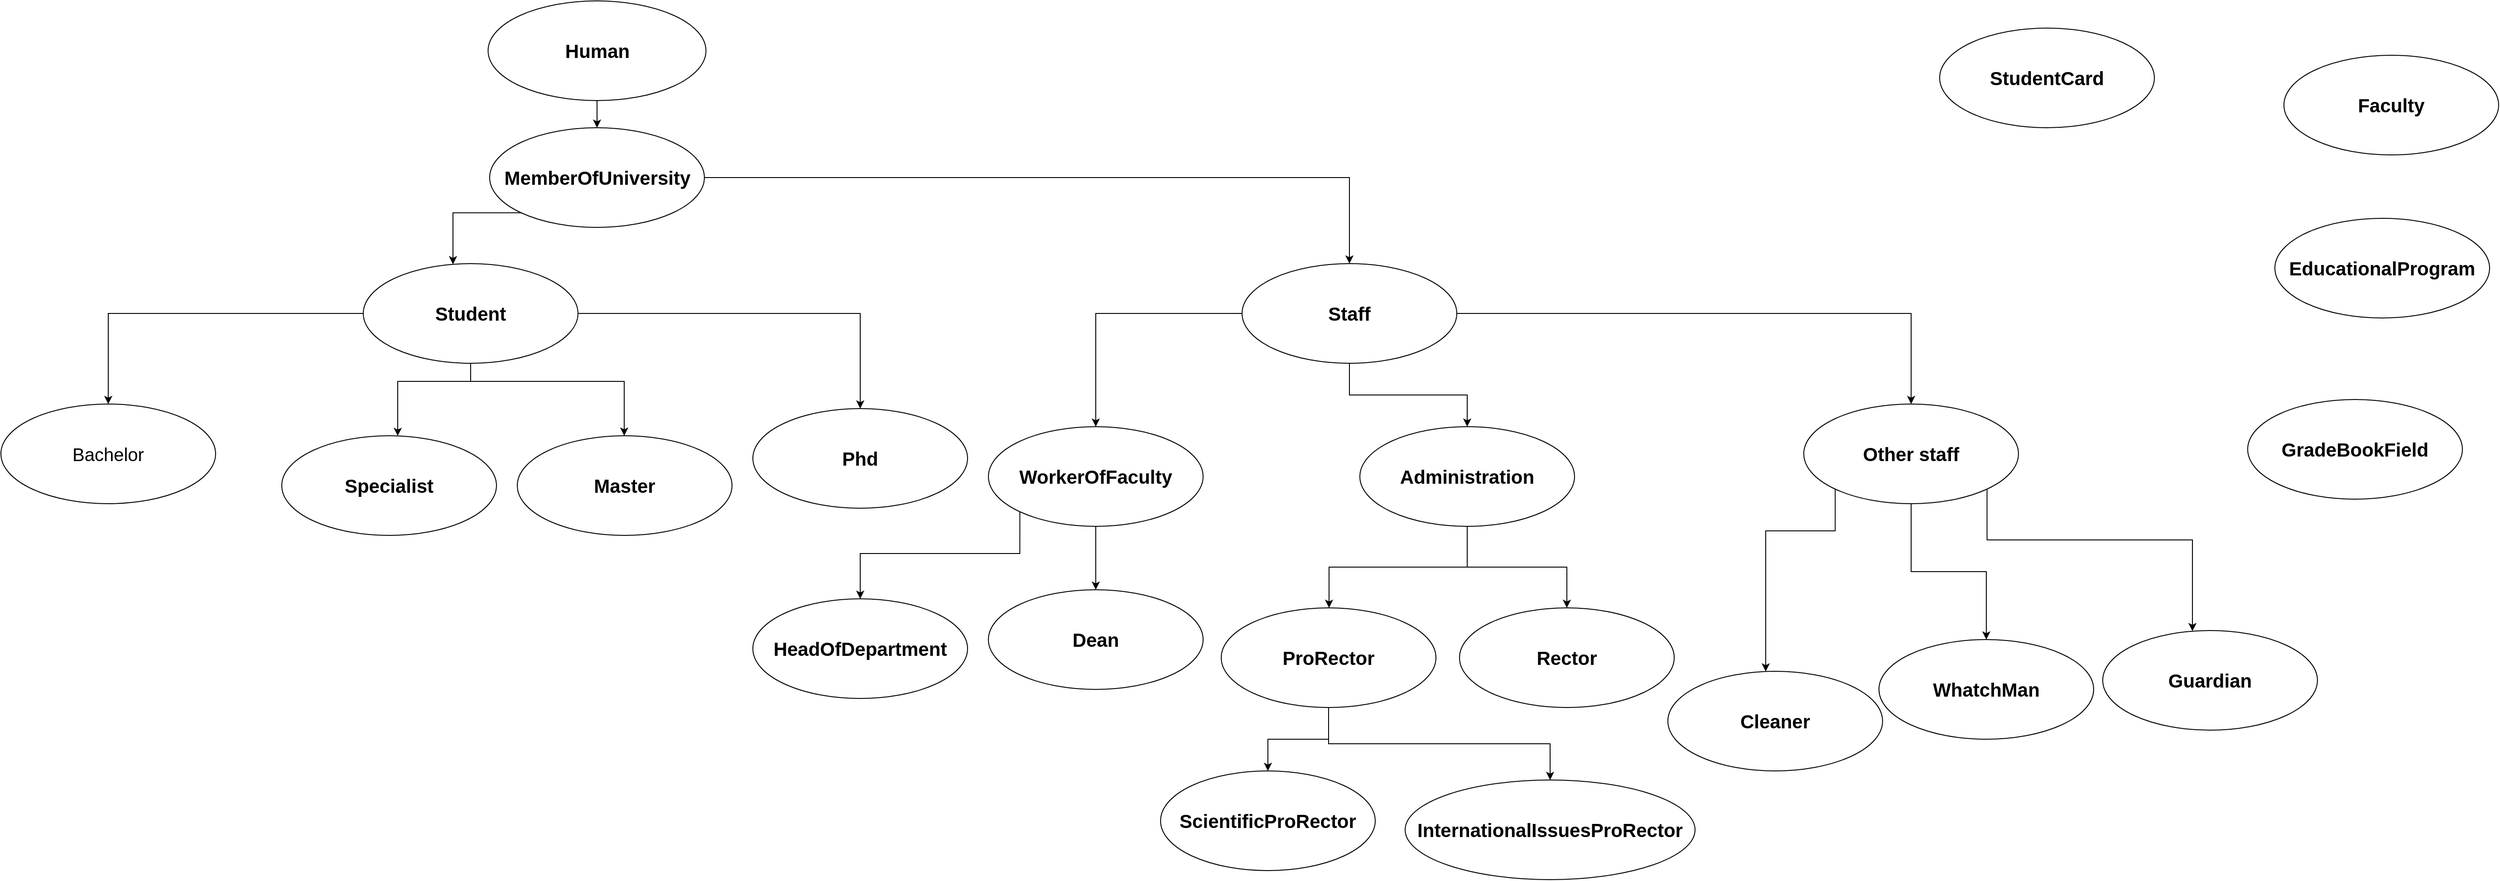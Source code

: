 <mxfile version="16.0.0" type="device"><diagram id="yI2OM-MsdpT6uCtNpyiT" name="Страница 1"><mxGraphModel dx="3793" dy="1854" grid="1" gridSize="10" guides="1" tooltips="1" connect="1" arrows="1" fold="1" page="1" pageScale="1" pageWidth="827" pageHeight="1169" math="0" shadow="0"><root><mxCell id="0"/><mxCell id="1" parent="0"/><mxCell id="KQ8PPGcI8Dx1g2gDmnj5-3" style="edgeStyle=orthogonalEdgeStyle;rounded=0;orthogonalLoop=1;jettySize=auto;html=1;exitX=0.5;exitY=1;exitDx=0;exitDy=0;fontSize=21;endArrow=classic;endFill=1;fontStyle=1" parent="1" source="KQ8PPGcI8Dx1g2gDmnj5-1" target="KQ8PPGcI8Dx1g2gDmnj5-2" edge="1"><mxGeometry relative="1" as="geometry"/></mxCell><mxCell id="KQ8PPGcI8Dx1g2gDmnj5-1" value="&lt;font style=&quot;font-size: 21px;&quot;&gt;Human&lt;/font&gt;" style="ellipse;whiteSpace=wrap;html=1;fontSize=21;fontStyle=1" parent="1" vertex="1"><mxGeometry x="227.75" y="30" width="240.5" height="110" as="geometry"/></mxCell><mxCell id="KQ8PPGcI8Dx1g2gDmnj5-5" style="edgeStyle=orthogonalEdgeStyle;rounded=0;orthogonalLoop=1;jettySize=auto;html=1;exitX=0;exitY=1;exitDx=0;exitDy=0;fontSize=21;endArrow=classic;endFill=1;fontStyle=1" parent="1" source="KQ8PPGcI8Dx1g2gDmnj5-2" target="KQ8PPGcI8Dx1g2gDmnj5-4" edge="1"><mxGeometry relative="1" as="geometry"><Array as="points"><mxPoint x="189" y="264"/></Array></mxGeometry></mxCell><mxCell id="KQ8PPGcI8Dx1g2gDmnj5-16" style="edgeStyle=orthogonalEdgeStyle;rounded=0;orthogonalLoop=1;jettySize=auto;html=1;exitX=1;exitY=0.5;exitDx=0;exitDy=0;entryX=0.5;entryY=0;entryDx=0;entryDy=0;fontSize=21;endArrow=classic;endFill=1;fontStyle=1" parent="1" source="KQ8PPGcI8Dx1g2gDmnj5-2" target="KQ8PPGcI8Dx1g2gDmnj5-15" edge="1"><mxGeometry relative="1" as="geometry"/></mxCell><mxCell id="KQ8PPGcI8Dx1g2gDmnj5-2" value="&lt;span style=&quot;font-size: 21px;&quot;&gt;MemberOfUniversity&lt;/span&gt;" style="ellipse;whiteSpace=wrap;html=1;fontSize=21;fontStyle=1" parent="1" vertex="1"><mxGeometry x="229.5" y="170" width="237" height="110" as="geometry"/></mxCell><mxCell id="KQ8PPGcI8Dx1g2gDmnj5-7" style="edgeStyle=orthogonalEdgeStyle;rounded=0;orthogonalLoop=1;jettySize=auto;html=1;exitX=0;exitY=0.5;exitDx=0;exitDy=0;fontSize=21;endArrow=classic;endFill=1;fontStyle=1" parent="1" source="KQ8PPGcI8Dx1g2gDmnj5-4" target="KQ8PPGcI8Dx1g2gDmnj5-6" edge="1"><mxGeometry relative="1" as="geometry"/></mxCell><mxCell id="KQ8PPGcI8Dx1g2gDmnj5-9" style="edgeStyle=orthogonalEdgeStyle;rounded=0;orthogonalLoop=1;jettySize=auto;html=1;exitX=0.5;exitY=1;exitDx=0;exitDy=0;fontSize=21;endArrow=classic;endFill=1;fontStyle=1" parent="1" source="KQ8PPGcI8Dx1g2gDmnj5-4" target="KQ8PPGcI8Dx1g2gDmnj5-8" edge="1"><mxGeometry relative="1" as="geometry"><Array as="points"><mxPoint x="209" y="450"/><mxPoint x="128" y="450"/></Array></mxGeometry></mxCell><mxCell id="KQ8PPGcI8Dx1g2gDmnj5-11" style="edgeStyle=orthogonalEdgeStyle;rounded=0;orthogonalLoop=1;jettySize=auto;html=1;exitX=1;exitY=0.5;exitDx=0;exitDy=0;entryX=0.5;entryY=0;entryDx=0;entryDy=0;fontSize=21;endArrow=classic;endFill=1;fontStyle=1" parent="1" source="KQ8PPGcI8Dx1g2gDmnj5-4" target="KQ8PPGcI8Dx1g2gDmnj5-10" edge="1"><mxGeometry relative="1" as="geometry"/></mxCell><mxCell id="KQ8PPGcI8Dx1g2gDmnj5-14" style="edgeStyle=orthogonalEdgeStyle;rounded=0;orthogonalLoop=1;jettySize=auto;html=1;exitX=0.5;exitY=1;exitDx=0;exitDy=0;fontSize=21;endArrow=classic;endFill=1;fontStyle=1" parent="1" source="KQ8PPGcI8Dx1g2gDmnj5-4" target="KQ8PPGcI8Dx1g2gDmnj5-12" edge="1"><mxGeometry relative="1" as="geometry"><Array as="points"><mxPoint x="209" y="450"/><mxPoint x="378" y="450"/></Array></mxGeometry></mxCell><mxCell id="KQ8PPGcI8Dx1g2gDmnj5-4" value="&lt;span style=&quot;font-size: 21px;&quot;&gt;Student&lt;/span&gt;" style="ellipse;whiteSpace=wrap;html=1;fontSize=21;fontStyle=1" parent="1" vertex="1"><mxGeometry x="90" y="320" width="237" height="110" as="geometry"/></mxCell><mxCell id="KQ8PPGcI8Dx1g2gDmnj5-6" value="&lt;span style=&quot;font-size: 20px&quot;&gt;Bachelor&lt;/span&gt;" style="ellipse;whiteSpace=wrap;html=1;" parent="1" vertex="1"><mxGeometry x="-310" y="475" width="237" height="110" as="geometry"/></mxCell><mxCell id="KQ8PPGcI8Dx1g2gDmnj5-8" value="&lt;span style=&quot;font-size: 21px;&quot;&gt;Specialist&lt;/span&gt;" style="ellipse;whiteSpace=wrap;html=1;fontSize=21;fontStyle=1" parent="1" vertex="1"><mxGeometry y="510" width="237" height="110" as="geometry"/></mxCell><mxCell id="KQ8PPGcI8Dx1g2gDmnj5-10" value="&lt;span style=&quot;font-size: 21px;&quot;&gt;Phd&lt;/span&gt;" style="ellipse;whiteSpace=wrap;html=1;fontSize=21;fontStyle=1" parent="1" vertex="1"><mxGeometry x="520" y="480" width="237" height="110" as="geometry"/></mxCell><mxCell id="KQ8PPGcI8Dx1g2gDmnj5-12" value="&lt;span style=&quot;font-size: 21px;&quot;&gt;Master&lt;/span&gt;" style="ellipse;whiteSpace=wrap;html=1;fontSize=21;fontStyle=1" parent="1" vertex="1"><mxGeometry x="260" y="510" width="237" height="110" as="geometry"/></mxCell><mxCell id="KQ8PPGcI8Dx1g2gDmnj5-18" style="edgeStyle=orthogonalEdgeStyle;rounded=0;orthogonalLoop=1;jettySize=auto;html=1;exitX=0;exitY=0.5;exitDx=0;exitDy=0;fontSize=21;endArrow=classic;endFill=1;fontStyle=1" parent="1" source="KQ8PPGcI8Dx1g2gDmnj5-15" target="Uiwk48FdrJnnCXKwfocZ-1" edge="1"><mxGeometry relative="1" as="geometry"><mxPoint x="888.5" y="520" as="targetPoint"/></mxGeometry></mxCell><mxCell id="KQ8PPGcI8Dx1g2gDmnj5-20" style="edgeStyle=orthogonalEdgeStyle;rounded=0;orthogonalLoop=1;jettySize=auto;html=1;exitX=1;exitY=0.5;exitDx=0;exitDy=0;entryX=0.5;entryY=0;entryDx=0;entryDy=0;fontSize=21;endArrow=classic;endFill=1;fontStyle=1" parent="1" source="KQ8PPGcI8Dx1g2gDmnj5-15" target="KQ8PPGcI8Dx1g2gDmnj5-19" edge="1"><mxGeometry relative="1" as="geometry"><Array as="points"><mxPoint x="1799" y="375"/></Array></mxGeometry></mxCell><mxCell id="tkeEqaCDvqQnLDSlVwlB-3" style="edgeStyle=orthogonalEdgeStyle;rounded=0;orthogonalLoop=1;jettySize=auto;html=1;exitX=0.5;exitY=1;exitDx=0;exitDy=0;" parent="1" source="KQ8PPGcI8Dx1g2gDmnj5-15" target="KQ8PPGcI8Dx1g2gDmnj5-21" edge="1"><mxGeometry relative="1" as="geometry"/></mxCell><mxCell id="KQ8PPGcI8Dx1g2gDmnj5-15" value="&lt;span style=&quot;font-size: 21px;&quot;&gt;Staff&lt;br style=&quot;font-size: 21px;&quot;&gt;&lt;/span&gt;" style="ellipse;whiteSpace=wrap;html=1;fontSize=21;fontStyle=1" parent="1" vertex="1"><mxGeometry x="1060" y="320" width="237" height="110" as="geometry"/></mxCell><mxCell id="KQ8PPGcI8Dx1g2gDmnj5-24" style="edgeStyle=orthogonalEdgeStyle;rounded=0;orthogonalLoop=1;jettySize=auto;html=1;exitX=0;exitY=1;exitDx=0;exitDy=0;fontSize=21;endArrow=classic;endFill=1;fontStyle=1" parent="1" source="KQ8PPGcI8Dx1g2gDmnj5-19" target="KQ8PPGcI8Dx1g2gDmnj5-23" edge="1"><mxGeometry relative="1" as="geometry"><Array as="points"><mxPoint x="1715" y="615"/><mxPoint x="1638" y="615"/></Array></mxGeometry></mxCell><mxCell id="KQ8PPGcI8Dx1g2gDmnj5-26" style="edgeStyle=orthogonalEdgeStyle;rounded=0;orthogonalLoop=1;jettySize=auto;html=1;exitX=0.5;exitY=1;exitDx=0;exitDy=0;entryX=0.5;entryY=0;entryDx=0;entryDy=0;fontSize=21;endArrow=classic;endFill=1;fontStyle=1" parent="1" source="KQ8PPGcI8Dx1g2gDmnj5-19" target="KQ8PPGcI8Dx1g2gDmnj5-25" edge="1"><mxGeometry relative="1" as="geometry"/></mxCell><mxCell id="KQ8PPGcI8Dx1g2gDmnj5-28" style="edgeStyle=orthogonalEdgeStyle;rounded=0;orthogonalLoop=1;jettySize=auto;html=1;exitX=1;exitY=1;exitDx=0;exitDy=0;fontSize=21;endArrow=classic;endFill=1;fontStyle=1" parent="1" source="KQ8PPGcI8Dx1g2gDmnj5-19" target="KQ8PPGcI8Dx1g2gDmnj5-27" edge="1"><mxGeometry relative="1" as="geometry"><Array as="points"><mxPoint x="1882" y="625"/><mxPoint x="2109" y="625"/></Array></mxGeometry></mxCell><mxCell id="KQ8PPGcI8Dx1g2gDmnj5-19" value="&lt;span style=&quot;font-size: 21px;&quot;&gt;Other staff&lt;br style=&quot;font-size: 21px;&quot;&gt;&lt;/span&gt;" style="ellipse;whiteSpace=wrap;html=1;fontSize=21;fontStyle=1" parent="1" vertex="1"><mxGeometry x="1680" y="475" width="237" height="110" as="geometry"/></mxCell><mxCell id="tkeEqaCDvqQnLDSlVwlB-1" style="edgeStyle=orthogonalEdgeStyle;rounded=0;orthogonalLoop=1;jettySize=auto;html=1;exitX=0.5;exitY=1;exitDx=0;exitDy=0;" parent="1" source="KQ8PPGcI8Dx1g2gDmnj5-21" target="KQ8PPGcI8Dx1g2gDmnj5-33" edge="1"><mxGeometry relative="1" as="geometry"><Array as="points"><mxPoint x="1308" y="655"/><mxPoint x="1156" y="655"/></Array></mxGeometry></mxCell><mxCell id="tkeEqaCDvqQnLDSlVwlB-2" style="edgeStyle=orthogonalEdgeStyle;rounded=0;orthogonalLoop=1;jettySize=auto;html=1;exitX=0.5;exitY=1;exitDx=0;exitDy=0;entryX=0.5;entryY=0;entryDx=0;entryDy=0;" parent="1" source="KQ8PPGcI8Dx1g2gDmnj5-21" target="KQ8PPGcI8Dx1g2gDmnj5-38" edge="1"><mxGeometry relative="1" as="geometry"/></mxCell><mxCell id="KQ8PPGcI8Dx1g2gDmnj5-21" value="&lt;span style=&quot;font-size: 21px&quot;&gt;Administration&lt;br style=&quot;font-size: 21px&quot;&gt;&lt;/span&gt;" style="ellipse;whiteSpace=wrap;html=1;fontSize=21;fontStyle=1" parent="1" vertex="1"><mxGeometry x="1190" y="500" width="237" height="110" as="geometry"/></mxCell><mxCell id="KQ8PPGcI8Dx1g2gDmnj5-23" value="&lt;span style=&quot;font-size: 21px;&quot;&gt;Cleaner&lt;br style=&quot;font-size: 21px;&quot;&gt;&lt;/span&gt;" style="ellipse;whiteSpace=wrap;html=1;fontSize=21;fontStyle=1" parent="1" vertex="1"><mxGeometry x="1530" y="770" width="237" height="110" as="geometry"/></mxCell><mxCell id="KQ8PPGcI8Dx1g2gDmnj5-25" value="&lt;span style=&quot;font-size: 21px;&quot;&gt;WhatchMan&lt;br style=&quot;font-size: 21px;&quot;&gt;&lt;/span&gt;" style="ellipse;whiteSpace=wrap;html=1;fontSize=21;fontStyle=1" parent="1" vertex="1"><mxGeometry x="1763" y="735" width="237" height="110" as="geometry"/></mxCell><mxCell id="KQ8PPGcI8Dx1g2gDmnj5-27" value="&lt;span style=&quot;font-size: 21px;&quot;&gt;Guardian&lt;br style=&quot;font-size: 21px;&quot;&gt;&lt;/span&gt;" style="ellipse;whiteSpace=wrap;html=1;fontSize=21;fontStyle=1" parent="1" vertex="1"><mxGeometry x="2010" y="725" width="237" height="110" as="geometry"/></mxCell><mxCell id="KQ8PPGcI8Dx1g2gDmnj5-29" value="&lt;span style=&quot;font-size: 21px;&quot;&gt;Dean&lt;br style=&quot;font-size: 21px;&quot;&gt;&lt;/span&gt;" style="ellipse;whiteSpace=wrap;html=1;fontSize=21;fontStyle=1" parent="1" vertex="1"><mxGeometry x="780" y="680" width="237" height="110" as="geometry"/></mxCell><mxCell id="KQ8PPGcI8Dx1g2gDmnj5-31" value="&lt;span style=&quot;font-size: 21px;&quot;&gt;HeadOfDepartment&lt;br style=&quot;font-size: 21px;&quot;&gt;&lt;/span&gt;" style="ellipse;whiteSpace=wrap;html=1;fontSize=21;fontStyle=1" parent="1" vertex="1"><mxGeometry x="520" y="690" width="237" height="110" as="geometry"/></mxCell><mxCell id="KQ8PPGcI8Dx1g2gDmnj5-41" style="edgeStyle=orthogonalEdgeStyle;rounded=0;orthogonalLoop=1;jettySize=auto;html=1;exitX=0.5;exitY=1;exitDx=0;exitDy=0;fontSize=21;endArrow=classic;endFill=1;fontStyle=1" parent="1" source="KQ8PPGcI8Dx1g2gDmnj5-33" target="KQ8PPGcI8Dx1g2gDmnj5-40" edge="1"><mxGeometry relative="1" as="geometry"/></mxCell><mxCell id="KQ8PPGcI8Dx1g2gDmnj5-43" style="edgeStyle=orthogonalEdgeStyle;rounded=0;orthogonalLoop=1;jettySize=auto;html=1;exitX=0.5;exitY=1;exitDx=0;exitDy=0;fontSize=21;endArrow=classic;endFill=1;fontStyle=1" parent="1" source="KQ8PPGcI8Dx1g2gDmnj5-33" target="KQ8PPGcI8Dx1g2gDmnj5-42" edge="1"><mxGeometry relative="1" as="geometry"><mxPoint x="1390" y="880" as="targetPoint"/></mxGeometry></mxCell><mxCell id="KQ8PPGcI8Dx1g2gDmnj5-33" value="&lt;span style=&quot;font-size: 21px;&quot;&gt;ProRector&lt;br style=&quot;font-size: 21px;&quot;&gt;&lt;/span&gt;" style="ellipse;whiteSpace=wrap;html=1;fontSize=21;fontStyle=1" parent="1" vertex="1"><mxGeometry x="1037" y="700" width="237" height="110" as="geometry"/></mxCell><mxCell id="KQ8PPGcI8Dx1g2gDmnj5-38" value="&lt;span style=&quot;font-size: 21px;&quot;&gt;Rector&lt;br style=&quot;font-size: 21px;&quot;&gt;&lt;/span&gt;" style="ellipse;whiteSpace=wrap;html=1;fontSize=21;fontStyle=1" parent="1" vertex="1"><mxGeometry x="1300" y="700" width="237" height="110" as="geometry"/></mxCell><mxCell id="KQ8PPGcI8Dx1g2gDmnj5-40" value="&lt;span style=&quot;font-size: 21px;&quot;&gt;ScientificProRector&lt;br style=&quot;font-size: 21px;&quot;&gt;&lt;/span&gt;" style="ellipse;whiteSpace=wrap;html=1;fontSize=21;fontStyle=1" parent="1" vertex="1"><mxGeometry x="970" y="880" width="237" height="110" as="geometry"/></mxCell><mxCell id="KQ8PPGcI8Dx1g2gDmnj5-42" value="&lt;span style=&quot;font-size: 21px;&quot;&gt;InternationalIssuesProRector&lt;br style=&quot;font-size: 21px;&quot;&gt;&lt;/span&gt;" style="ellipse;whiteSpace=wrap;html=1;fontSize=21;fontStyle=1" parent="1" vertex="1"><mxGeometry x="1240" y="890" width="320" height="110" as="geometry"/></mxCell><mxCell id="tkeEqaCDvqQnLDSlVwlB-4" style="edgeStyle=orthogonalEdgeStyle;rounded=0;orthogonalLoop=1;jettySize=auto;html=1;exitX=0;exitY=1;exitDx=0;exitDy=0;entryX=0.5;entryY=0;entryDx=0;entryDy=0;" parent="1" source="Uiwk48FdrJnnCXKwfocZ-1" target="KQ8PPGcI8Dx1g2gDmnj5-31" edge="1"><mxGeometry relative="1" as="geometry"><Array as="points"><mxPoint x="814" y="640"/><mxPoint x="638" y="640"/></Array></mxGeometry></mxCell><mxCell id="tkeEqaCDvqQnLDSlVwlB-5" style="edgeStyle=orthogonalEdgeStyle;rounded=0;orthogonalLoop=1;jettySize=auto;html=1;exitX=0.5;exitY=1;exitDx=0;exitDy=0;" parent="1" source="Uiwk48FdrJnnCXKwfocZ-1" target="KQ8PPGcI8Dx1g2gDmnj5-29" edge="1"><mxGeometry relative="1" as="geometry"/></mxCell><mxCell id="Uiwk48FdrJnnCXKwfocZ-1" value="&lt;span style=&quot;font-size: 21px&quot;&gt;WorkerOfFaculty&lt;br style=&quot;font-size: 21px&quot;&gt;&lt;/span&gt;" style="ellipse;whiteSpace=wrap;html=1;fontSize=21;fontStyle=1" parent="1" vertex="1"><mxGeometry x="780" y="500" width="237" height="110" as="geometry"/></mxCell><mxCell id="7GIJ-ltobQE9VpZuVLci-10" value="&lt;span style=&quot;font-size: 21px&quot;&gt;Faculty&lt;br style=&quot;font-size: 21px&quot;&gt;&lt;/span&gt;" style="ellipse;whiteSpace=wrap;html=1;fontSize=21;fontStyle=1" vertex="1" parent="1"><mxGeometry x="2210" y="90" width="237" height="110" as="geometry"/></mxCell><mxCell id="7GIJ-ltobQE9VpZuVLci-11" value="&lt;span style=&quot;font-size: 21px&quot;&gt;EducationalProgram&lt;br style=&quot;font-size: 21px&quot;&gt;&lt;/span&gt;" style="ellipse;whiteSpace=wrap;html=1;fontSize=21;fontStyle=1" vertex="1" parent="1"><mxGeometry x="2200" y="270" width="237" height="110" as="geometry"/></mxCell><mxCell id="7GIJ-ltobQE9VpZuVLci-12" value="&lt;span style=&quot;font-size: 21px&quot;&gt;GradeBookField&lt;br style=&quot;font-size: 21px&quot;&gt;&lt;/span&gt;" style="ellipse;whiteSpace=wrap;html=1;fontSize=21;fontStyle=1" vertex="1" parent="1"><mxGeometry x="2170" y="470" width="237" height="110" as="geometry"/></mxCell><mxCell id="7GIJ-ltobQE9VpZuVLci-13" value="&lt;span style=&quot;font-size: 21px&quot;&gt;StudentCard&lt;br style=&quot;font-size: 21px&quot;&gt;&lt;/span&gt;" style="ellipse;whiteSpace=wrap;html=1;fontSize=21;fontStyle=1" vertex="1" parent="1"><mxGeometry x="1830" y="60" width="237" height="110" as="geometry"/></mxCell></root></mxGraphModel></diagram></mxfile>